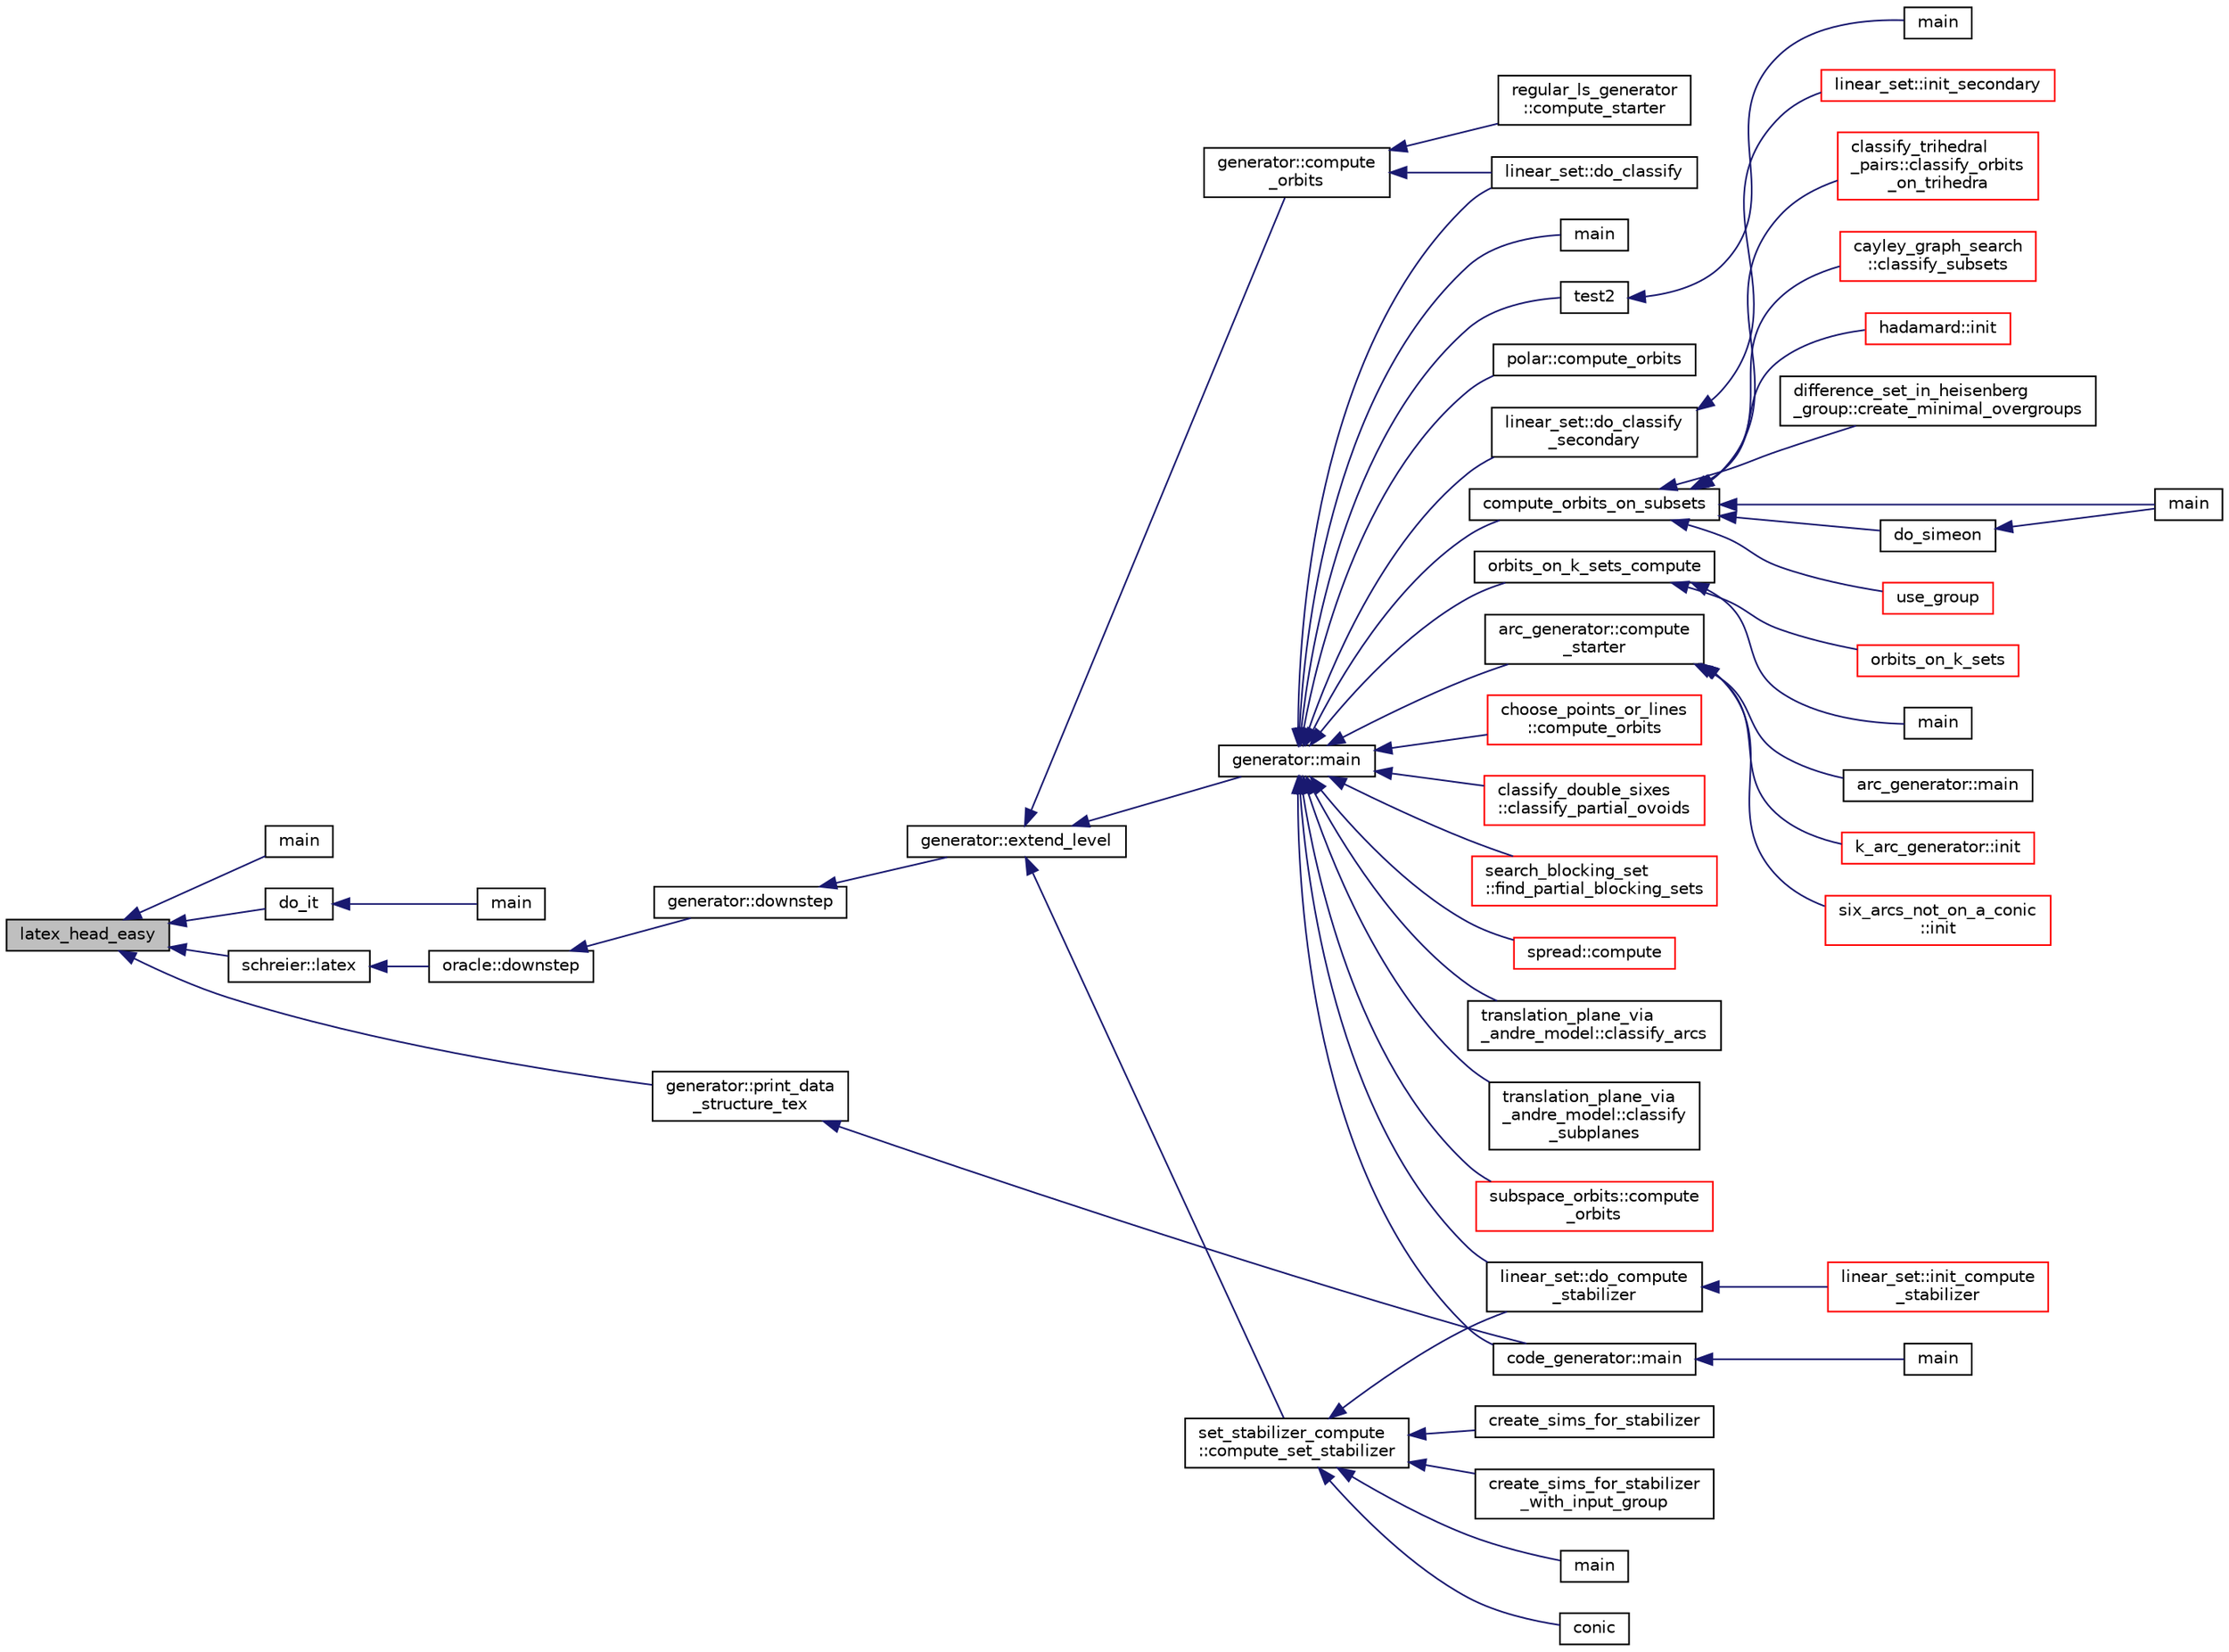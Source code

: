 digraph "latex_head_easy"
{
  edge [fontname="Helvetica",fontsize="10",labelfontname="Helvetica",labelfontsize="10"];
  node [fontname="Helvetica",fontsize="10",shape=record];
  rankdir="LR";
  Node3388 [label="latex_head_easy",height=0.2,width=0.4,color="black", fillcolor="grey75", style="filled", fontcolor="black"];
  Node3388 -> Node3389 [dir="back",color="midnightblue",fontsize="10",style="solid",fontname="Helvetica"];
  Node3389 [label="main",height=0.2,width=0.4,color="black", fillcolor="white", style="filled",URL="$dc/d77/pentomino__5x5_8_c.html#a840291bc02cba5474a4cb46a9b9566fe"];
  Node3388 -> Node3390 [dir="back",color="midnightblue",fontsize="10",style="solid",fontname="Helvetica"];
  Node3390 [label="do_it",height=0.2,width=0.4,color="black", fillcolor="white", style="filled",URL="$d1/d84/orthogonal__group_8_c.html#a9b56334a3d1e584953aa0af91765100c"];
  Node3390 -> Node3391 [dir="back",color="midnightblue",fontsize="10",style="solid",fontname="Helvetica"];
  Node3391 [label="main",height=0.2,width=0.4,color="black", fillcolor="white", style="filled",URL="$d1/d84/orthogonal__group_8_c.html#a3c04138a5bfe5d72780bb7e82a18e627"];
  Node3388 -> Node3392 [dir="back",color="midnightblue",fontsize="10",style="solid",fontname="Helvetica"];
  Node3392 [label="schreier::latex",height=0.2,width=0.4,color="black", fillcolor="white", style="filled",URL="$d3/dd6/classschreier.html#aff94ed06d8ca33cb26accd435d525ea2"];
  Node3392 -> Node3393 [dir="back",color="midnightblue",fontsize="10",style="solid",fontname="Helvetica"];
  Node3393 [label="oracle::downstep",height=0.2,width=0.4,color="black", fillcolor="white", style="filled",URL="$d7/da7/classoracle.html#a4fbc6710b45e5af5c2fb5bc3aa6d3bb1"];
  Node3393 -> Node3394 [dir="back",color="midnightblue",fontsize="10",style="solid",fontname="Helvetica"];
  Node3394 [label="generator::downstep",height=0.2,width=0.4,color="black", fillcolor="white", style="filled",URL="$d7/d73/classgenerator.html#ad90bc284af0b5f5beae960a0bd7a5b43"];
  Node3394 -> Node3395 [dir="back",color="midnightblue",fontsize="10",style="solid",fontname="Helvetica"];
  Node3395 [label="generator::extend_level",height=0.2,width=0.4,color="black", fillcolor="white", style="filled",URL="$d7/d73/classgenerator.html#a91b84d80ccec0cd2136bc221c30e0f8e"];
  Node3395 -> Node3396 [dir="back",color="midnightblue",fontsize="10",style="solid",fontname="Helvetica"];
  Node3396 [label="set_stabilizer_compute\l::compute_set_stabilizer",height=0.2,width=0.4,color="black", fillcolor="white", style="filled",URL="$d8/dc6/classset__stabilizer__compute.html#ad4f92074322e98c7cd0ed5d4f8486b76"];
  Node3396 -> Node3397 [dir="back",color="midnightblue",fontsize="10",style="solid",fontname="Helvetica"];
  Node3397 [label="main",height=0.2,width=0.4,color="black", fillcolor="white", style="filled",URL="$db/d67/test__hyperoval_8_c.html#a3c04138a5bfe5d72780bb7e82a18e627"];
  Node3396 -> Node3398 [dir="back",color="midnightblue",fontsize="10",style="solid",fontname="Helvetica"];
  Node3398 [label="conic",height=0.2,width=0.4,color="black", fillcolor="white", style="filled",URL="$d4/de8/conic_8_c.html#a96def9474b981a9d5831a9b48d85d652"];
  Node3396 -> Node3399 [dir="back",color="midnightblue",fontsize="10",style="solid",fontname="Helvetica"];
  Node3399 [label="linear_set::do_compute\l_stabilizer",height=0.2,width=0.4,color="black", fillcolor="white", style="filled",URL="$dd/d86/classlinear__set.html#ae8f58ded28fb5370f4459cca42b7463b"];
  Node3399 -> Node3400 [dir="back",color="midnightblue",fontsize="10",style="solid",fontname="Helvetica"];
  Node3400 [label="linear_set::init_compute\l_stabilizer",height=0.2,width=0.4,color="red", fillcolor="white", style="filled",URL="$dd/d86/classlinear__set.html#a0cc3eaec1896fdc977b62e94623b055b"];
  Node3396 -> Node3402 [dir="back",color="midnightblue",fontsize="10",style="solid",fontname="Helvetica"];
  Node3402 [label="create_sims_for_stabilizer",height=0.2,width=0.4,color="black", fillcolor="white", style="filled",URL="$d0/d76/tl__algebra__and__number__theory_8h.html#af2c67d225072549409be710ac3cd30f8"];
  Node3396 -> Node3403 [dir="back",color="midnightblue",fontsize="10",style="solid",fontname="Helvetica"];
  Node3403 [label="create_sims_for_stabilizer\l_with_input_group",height=0.2,width=0.4,color="black", fillcolor="white", style="filled",URL="$d0/d76/tl__algebra__and__number__theory_8h.html#af5482567a8d6ba5c2fe593bf6f7f9a0f"];
  Node3395 -> Node3404 [dir="back",color="midnightblue",fontsize="10",style="solid",fontname="Helvetica"];
  Node3404 [label="generator::compute\l_orbits",height=0.2,width=0.4,color="black", fillcolor="white", style="filled",URL="$d7/d73/classgenerator.html#a23989bc20ecaaed39c4119c758367f40"];
  Node3404 -> Node3405 [dir="back",color="midnightblue",fontsize="10",style="solid",fontname="Helvetica"];
  Node3405 [label="regular_ls_generator\l::compute_starter",height=0.2,width=0.4,color="black", fillcolor="white", style="filled",URL="$d2/dd8/classregular__ls__generator.html#aa38907741058694a73194b02ceb4a53d"];
  Node3404 -> Node3406 [dir="back",color="midnightblue",fontsize="10",style="solid",fontname="Helvetica"];
  Node3406 [label="linear_set::do_classify",height=0.2,width=0.4,color="black", fillcolor="white", style="filled",URL="$dd/d86/classlinear__set.html#a3eb2dbce7fa8b71901dfc12f288ddd0c"];
  Node3395 -> Node3407 [dir="back",color="midnightblue",fontsize="10",style="solid",fontname="Helvetica"];
  Node3407 [label="generator::main",height=0.2,width=0.4,color="black", fillcolor="white", style="filled",URL="$d7/d73/classgenerator.html#a01abff8e9f231bf0d82e2e8e0061f242"];
  Node3407 -> Node3408 [dir="back",color="midnightblue",fontsize="10",style="solid",fontname="Helvetica"];
  Node3408 [label="main",height=0.2,width=0.4,color="black", fillcolor="white", style="filled",URL="$d2/d11/codes_8h.html#a217dbf8b442f20279ea00b898af96f52"];
  Node3407 -> Node3409 [dir="back",color="midnightblue",fontsize="10",style="solid",fontname="Helvetica"];
  Node3409 [label="code_generator::main",height=0.2,width=0.4,color="black", fillcolor="white", style="filled",URL="$db/d37/classcode__generator.html#ab3cf3a306e4032c2b471ac95321c599f"];
  Node3409 -> Node3410 [dir="back",color="midnightblue",fontsize="10",style="solid",fontname="Helvetica"];
  Node3410 [label="main",height=0.2,width=0.4,color="black", fillcolor="white", style="filled",URL="$d4/d4f/codes_8_c.html#a217dbf8b442f20279ea00b898af96f52"];
  Node3407 -> Node3411 [dir="back",color="midnightblue",fontsize="10",style="solid",fontname="Helvetica"];
  Node3411 [label="test2",height=0.2,width=0.4,color="black", fillcolor="white", style="filled",URL="$d9/db0/factor__space_8_c.html#a39d73a812e5fd8f1bc111e948368cb10"];
  Node3411 -> Node3412 [dir="back",color="midnightblue",fontsize="10",style="solid",fontname="Helvetica"];
  Node3412 [label="main",height=0.2,width=0.4,color="black", fillcolor="white", style="filled",URL="$d9/db0/factor__space_8_c.html#a3c04138a5bfe5d72780bb7e82a18e627"];
  Node3407 -> Node3413 [dir="back",color="midnightblue",fontsize="10",style="solid",fontname="Helvetica"];
  Node3413 [label="polar::compute_orbits",height=0.2,width=0.4,color="black", fillcolor="white", style="filled",URL="$da/d1c/classpolar.html#ac4c3c4f95d14c74ff4a3ec3f3479a1da"];
  Node3407 -> Node3406 [dir="back",color="midnightblue",fontsize="10",style="solid",fontname="Helvetica"];
  Node3407 -> Node3414 [dir="back",color="midnightblue",fontsize="10",style="solid",fontname="Helvetica"];
  Node3414 [label="linear_set::do_classify\l_secondary",height=0.2,width=0.4,color="black", fillcolor="white", style="filled",URL="$dd/d86/classlinear__set.html#a47eb7f9995f3343abd3bdfbf9a9a9162"];
  Node3414 -> Node3415 [dir="back",color="midnightblue",fontsize="10",style="solid",fontname="Helvetica"];
  Node3415 [label="linear_set::init_secondary",height=0.2,width=0.4,color="red", fillcolor="white", style="filled",URL="$dd/d86/classlinear__set.html#a7bf8cd7805559b5762921687a7c1ed97"];
  Node3407 -> Node3399 [dir="back",color="midnightblue",fontsize="10",style="solid",fontname="Helvetica"];
  Node3407 -> Node3417 [dir="back",color="midnightblue",fontsize="10",style="solid",fontname="Helvetica"];
  Node3417 [label="compute_orbits_on_subsets",height=0.2,width=0.4,color="black", fillcolor="white", style="filled",URL="$d3/d35/snakes__and__ladders__global_8_c.html#af33697aede0480110b1227f727252637"];
  Node3417 -> Node3418 [dir="back",color="midnightblue",fontsize="10",style="solid",fontname="Helvetica"];
  Node3418 [label="cayley_graph_search\l::classify_subsets",height=0.2,width=0.4,color="red", fillcolor="white", style="filled",URL="$de/dae/classcayley__graph__search.html#a4cf8a90752e018a281481ac80ad52c4b"];
  Node3417 -> Node3421 [dir="back",color="midnightblue",fontsize="10",style="solid",fontname="Helvetica"];
  Node3421 [label="hadamard::init",height=0.2,width=0.4,color="red", fillcolor="white", style="filled",URL="$d7/dbb/classhadamard.html#a16af359850b8bdd0d2a73e260d496c33"];
  Node3417 -> Node3423 [dir="back",color="midnightblue",fontsize="10",style="solid",fontname="Helvetica"];
  Node3423 [label="difference_set_in_heisenberg\l_group::create_minimal_overgroups",height=0.2,width=0.4,color="black", fillcolor="white", style="filled",URL="$de/d8a/classdifference__set__in__heisenberg__group.html#a9bde5ad5da3ebaebf98fbfd3e8110b79"];
  Node3417 -> Node3424 [dir="back",color="midnightblue",fontsize="10",style="solid",fontname="Helvetica"];
  Node3424 [label="main",height=0.2,width=0.4,color="black", fillcolor="white", style="filled",URL="$d5/d13/simeon_8_c.html#ae66f6b31b5ad750f1fe042a706a4e3d4"];
  Node3417 -> Node3425 [dir="back",color="midnightblue",fontsize="10",style="solid",fontname="Helvetica"];
  Node3425 [label="do_simeon",height=0.2,width=0.4,color="black", fillcolor="white", style="filled",URL="$d5/d13/simeon_8_c.html#a36cf3f9cb484fa44da7a7dfcbe9385d0"];
  Node3425 -> Node3424 [dir="back",color="midnightblue",fontsize="10",style="solid",fontname="Helvetica"];
  Node3417 -> Node3426 [dir="back",color="midnightblue",fontsize="10",style="solid",fontname="Helvetica"];
  Node3426 [label="use_group",height=0.2,width=0.4,color="red", fillcolor="white", style="filled",URL="$d9/d9f/all__cliques_8_c.html#aba62531e97173264c39afe2c7857af31"];
  Node3417 -> Node3428 [dir="back",color="midnightblue",fontsize="10",style="solid",fontname="Helvetica"];
  Node3428 [label="classify_trihedral\l_pairs::classify_orbits\l_on_trihedra",height=0.2,width=0.4,color="red", fillcolor="white", style="filled",URL="$d1/d21/classclassify__trihedral__pairs.html#a99625621bfba4bb65b3d60304b306539"];
  Node3407 -> Node3435 [dir="back",color="midnightblue",fontsize="10",style="solid",fontname="Helvetica"];
  Node3435 [label="orbits_on_k_sets_compute",height=0.2,width=0.4,color="black", fillcolor="white", style="filled",URL="$d3/d35/snakes__and__ladders__global_8_c.html#a96743526b15703539d544499276aaa71"];
  Node3435 -> Node3436 [dir="back",color="midnightblue",fontsize="10",style="solid",fontname="Helvetica"];
  Node3436 [label="main",height=0.2,width=0.4,color="black", fillcolor="white", style="filled",URL="$d9/d5f/example__fano__plane_8_c.html#ae66f6b31b5ad750f1fe042a706a4e3d4"];
  Node3435 -> Node3437 [dir="back",color="midnightblue",fontsize="10",style="solid",fontname="Helvetica"];
  Node3437 [label="orbits_on_k_sets",height=0.2,width=0.4,color="red", fillcolor="white", style="filled",URL="$d3/d35/snakes__and__ladders__global_8_c.html#afe3d79116aa8b4d1a93d444a3a979b6e"];
  Node3407 -> Node3446 [dir="back",color="midnightblue",fontsize="10",style="solid",fontname="Helvetica"];
  Node3446 [label="arc_generator::compute\l_starter",height=0.2,width=0.4,color="black", fillcolor="white", style="filled",URL="$d4/d21/classarc__generator.html#aad1dcec3a1c302e743d574bd1ac857d9"];
  Node3446 -> Node3445 [dir="back",color="midnightblue",fontsize="10",style="solid",fontname="Helvetica"];
  Node3445 [label="arc_generator::main",height=0.2,width=0.4,color="black", fillcolor="white", style="filled",URL="$d4/d21/classarc__generator.html#ad80140b51b165dad1fe6ab232be7829a"];
  Node3446 -> Node3447 [dir="back",color="midnightblue",fontsize="10",style="solid",fontname="Helvetica"];
  Node3447 [label="k_arc_generator::init",height=0.2,width=0.4,color="red", fillcolor="white", style="filled",URL="$d6/dd8/classk__arc__generator.html#a6036d9f52ede9f8ca681505626b5361d"];
  Node3446 -> Node3449 [dir="back",color="midnightblue",fontsize="10",style="solid",fontname="Helvetica"];
  Node3449 [label="six_arcs_not_on_a_conic\l::init",height=0.2,width=0.4,color="red", fillcolor="white", style="filled",URL="$d8/de6/classsix__arcs__not__on__a__conic.html#a7a4d5cf8a098488729934cfa8a70944a"];
  Node3407 -> Node3451 [dir="back",color="midnightblue",fontsize="10",style="solid",fontname="Helvetica"];
  Node3451 [label="choose_points_or_lines\l::compute_orbits",height=0.2,width=0.4,color="red", fillcolor="white", style="filled",URL="$d6/d75/classchoose__points__or__lines.html#adc353e2d41dc8a39563322c8cdd85f61"];
  Node3407 -> Node3453 [dir="back",color="midnightblue",fontsize="10",style="solid",fontname="Helvetica"];
  Node3453 [label="classify_double_sixes\l::classify_partial_ovoids",height=0.2,width=0.4,color="red", fillcolor="white", style="filled",URL="$dd/d23/classclassify__double__sixes.html#a2253fca143a0e8a3e39655eb05668ae9"];
  Node3407 -> Node3455 [dir="back",color="midnightblue",fontsize="10",style="solid",fontname="Helvetica"];
  Node3455 [label="search_blocking_set\l::find_partial_blocking_sets",height=0.2,width=0.4,color="red", fillcolor="white", style="filled",URL="$dc/d36/classsearch__blocking__set.html#ad3fdb3d356db75a02c406bc9d4e9e9b6"];
  Node3407 -> Node3457 [dir="back",color="midnightblue",fontsize="10",style="solid",fontname="Helvetica"];
  Node3457 [label="spread::compute",height=0.2,width=0.4,color="red", fillcolor="white", style="filled",URL="$da/dc1/classspread.html#a9674466d3e03b8dad79882299c638a21"];
  Node3407 -> Node3459 [dir="back",color="midnightblue",fontsize="10",style="solid",fontname="Helvetica"];
  Node3459 [label="translation_plane_via\l_andre_model::classify_arcs",height=0.2,width=0.4,color="black", fillcolor="white", style="filled",URL="$d1/dcc/classtranslation__plane__via__andre__model.html#ac8f002e812a8b152d41e806688601c5e"];
  Node3407 -> Node3460 [dir="back",color="midnightblue",fontsize="10",style="solid",fontname="Helvetica"];
  Node3460 [label="translation_plane_via\l_andre_model::classify\l_subplanes",height=0.2,width=0.4,color="black", fillcolor="white", style="filled",URL="$d1/dcc/classtranslation__plane__via__andre__model.html#a794fefa95f0a7f7b887133375988ee55"];
  Node3407 -> Node3461 [dir="back",color="midnightblue",fontsize="10",style="solid",fontname="Helvetica"];
  Node3461 [label="subspace_orbits::compute\l_orbits",height=0.2,width=0.4,color="red", fillcolor="white", style="filled",URL="$d2/d9f/classsubspace__orbits.html#a2778f8d49cde1675de1ef6acfe180b63"];
  Node3388 -> Node3463 [dir="back",color="midnightblue",fontsize="10",style="solid",fontname="Helvetica"];
  Node3463 [label="generator::print_data\l_structure_tex",height=0.2,width=0.4,color="black", fillcolor="white", style="filled",URL="$d7/d73/classgenerator.html#a77ff0106e92f1e975224b739e35ef7b5"];
  Node3463 -> Node3409 [dir="back",color="midnightblue",fontsize="10",style="solid",fontname="Helvetica"];
}
